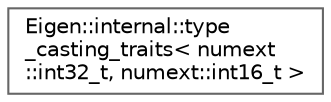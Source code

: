 digraph "Graphical Class Hierarchy"
{
 // LATEX_PDF_SIZE
  bgcolor="transparent";
  edge [fontname=Helvetica,fontsize=10,labelfontname=Helvetica,labelfontsize=10];
  node [fontname=Helvetica,fontsize=10,shape=box,height=0.2,width=0.4];
  rankdir="LR";
  Node0 [id="Node000000",label="Eigen::internal::type\l_casting_traits\< numext\l::int32_t, numext::int16_t \>",height=0.2,width=0.4,color="grey40", fillcolor="white", style="filled",URL="$structEigen_1_1internal_1_1type__casting__traits_3_01numext_1_1int32__t_00_01numext_1_1int16__t_01_4.html",tooltip=" "];
}
